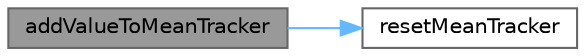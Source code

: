 digraph "addValueToMeanTracker"
{
 // LATEX_PDF_SIZE
  bgcolor="transparent";
  edge [fontname=Helvetica,fontsize=10,labelfontname=Helvetica,labelfontsize=10];
  node [fontname=Helvetica,fontsize=10,shape=box,height=0.2,width=0.4];
  rankdir="LR";
  Node1 [id="Node000001",label="addValueToMeanTracker",height=0.2,width=0.4,color="gray40", fillcolor="grey60", style="filled", fontcolor="black",tooltip=" "];
  Node1 -> Node2 [id="edge2_Node000001_Node000002",color="steelblue1",style="solid",tooltip=" "];
  Node2 [id="Node000002",label="resetMeanTracker",height=0.2,width=0.4,color="grey40", fillcolor="white", style="filled",URL="$d4/d91/_s_i_p_n_e_topts_in_2runmean_8c.html#aafa097eaf82986761f1920d2a1ed2457",tooltip=" "];
}
